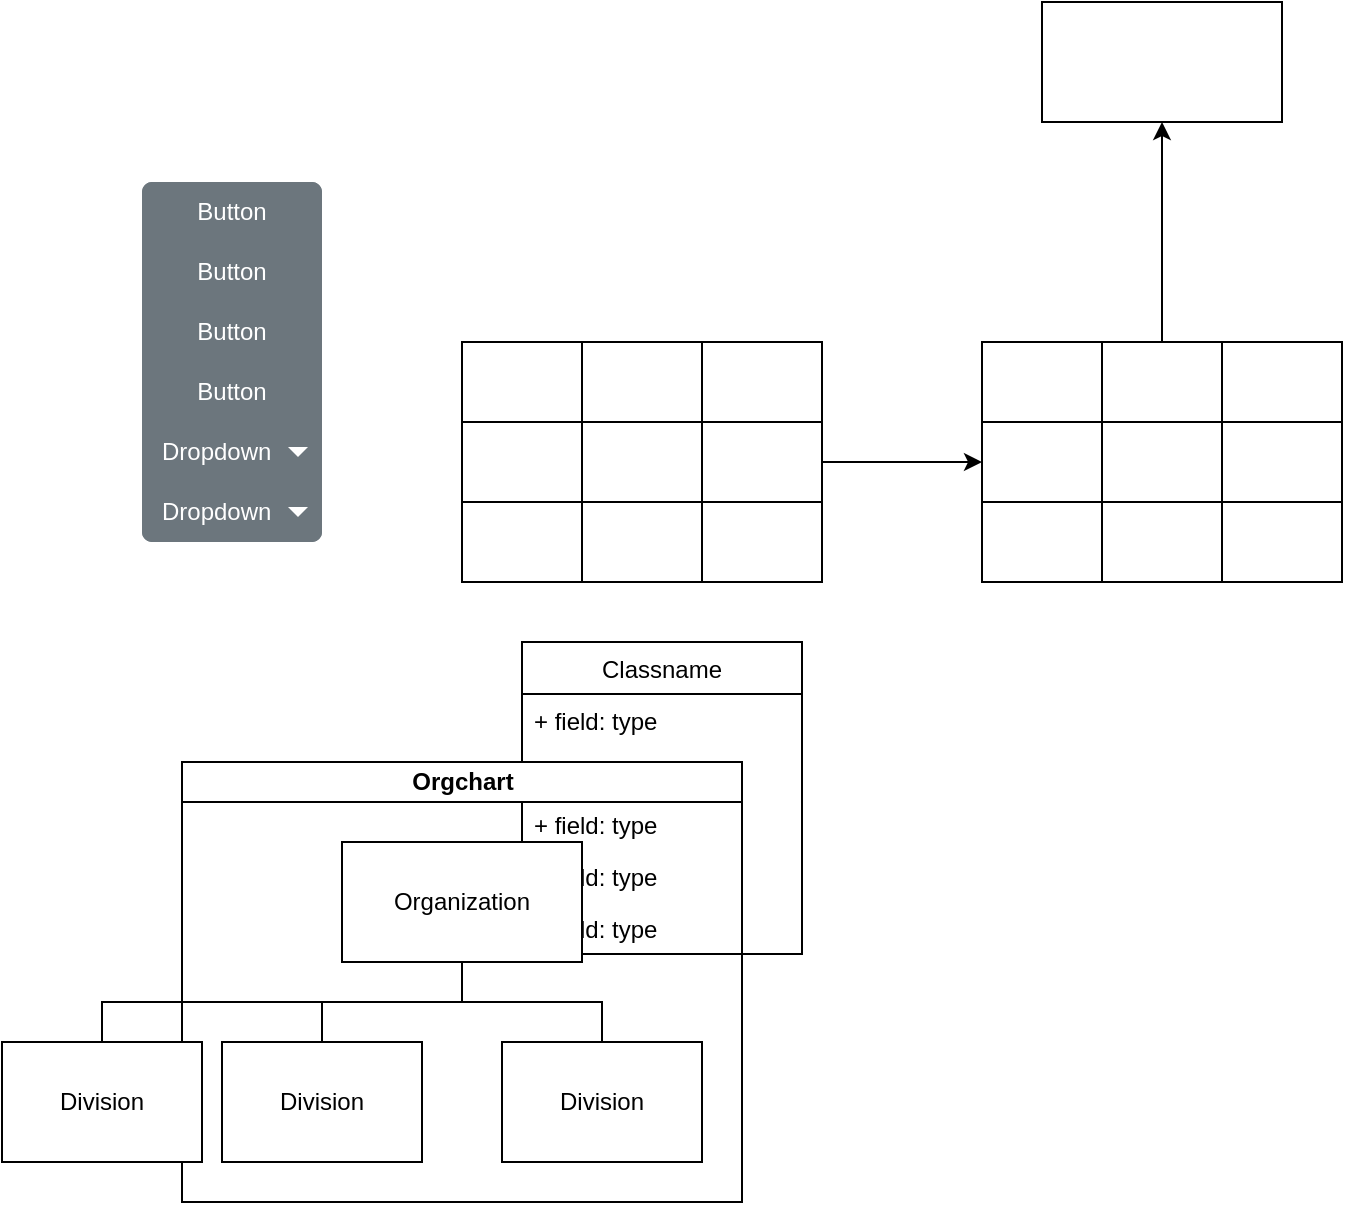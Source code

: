 <mxfile version="14.7.0" type="github">
  <diagram id="QlQiCgulRwSJ3KXztybW" name="Page-1">
    <mxGraphModel dx="1186" dy="812" grid="1" gridSize="10" guides="1" tooltips="1" connect="1" arrows="1" fold="1" page="1" pageScale="1" pageWidth="827" pageHeight="1169" math="0" shadow="0">
      <root>
        <mxCell id="0" />
        <mxCell id="1" parent="0" />
        <mxCell id="eE6skPsMXAr8hEC4n6lJ-1" value="Classname" style="swimlane;fontStyle=0;childLayout=stackLayout;horizontal=1;startSize=26;fillColor=none;horizontalStack=0;resizeParent=1;resizeParentMax=0;resizeLast=0;collapsible=1;marginBottom=0;" parent="1" vertex="1">
          <mxGeometry x="310" y="350" width="140" height="156" as="geometry">
            <mxRectangle x="310" y="350" width="90" height="26" as="alternateBounds" />
          </mxGeometry>
        </mxCell>
        <mxCell id="eE6skPsMXAr8hEC4n6lJ-2" value="+ field: type" style="text;strokeColor=none;fillColor=none;align=left;verticalAlign=top;spacingLeft=4;spacingRight=4;overflow=hidden;rotatable=0;points=[[0,0.5],[1,0.5]];portConstraint=eastwest;" parent="eE6skPsMXAr8hEC4n6lJ-1" vertex="1">
          <mxGeometry y="26" width="140" height="26" as="geometry" />
        </mxCell>
        <mxCell id="eE6skPsMXAr8hEC4n6lJ-3" value="+ field: type" style="text;strokeColor=none;fillColor=none;align=left;verticalAlign=top;spacingLeft=4;spacingRight=4;overflow=hidden;rotatable=0;points=[[0,0.5],[1,0.5]];portConstraint=eastwest;" parent="eE6skPsMXAr8hEC4n6lJ-1" vertex="1">
          <mxGeometry y="52" width="140" height="26" as="geometry" />
        </mxCell>
        <mxCell id="eE6skPsMXAr8hEC4n6lJ-5" value="+ field: type" style="text;strokeColor=none;fillColor=none;align=left;verticalAlign=top;spacingLeft=4;spacingRight=4;overflow=hidden;rotatable=0;points=[[0,0.5],[1,0.5]];portConstraint=eastwest;" parent="eE6skPsMXAr8hEC4n6lJ-1" vertex="1">
          <mxGeometry y="78" width="140" height="26" as="geometry" />
        </mxCell>
        <mxCell id="eE6skPsMXAr8hEC4n6lJ-6" value="+ field: type" style="text;strokeColor=none;fillColor=none;align=left;verticalAlign=top;spacingLeft=4;spacingRight=4;overflow=hidden;rotatable=0;points=[[0,0.5],[1,0.5]];portConstraint=eastwest;" parent="eE6skPsMXAr8hEC4n6lJ-1" vertex="1">
          <mxGeometry y="104" width="140" height="26" as="geometry" />
        </mxCell>
        <mxCell id="eE6skPsMXAr8hEC4n6lJ-4" value="+ field: type" style="text;strokeColor=none;fillColor=none;align=left;verticalAlign=top;spacingLeft=4;spacingRight=4;overflow=hidden;rotatable=0;points=[[0,0.5],[1,0.5]];portConstraint=eastwest;" parent="eE6skPsMXAr8hEC4n6lJ-1" vertex="1">
          <mxGeometry y="130" width="140" height="26" as="geometry" />
        </mxCell>
        <mxCell id="eE6skPsMXAr8hEC4n6lJ-7" value="Orgchart" style="swimlane;html=1;startSize=20;horizontal=1;containerType=tree;newEdgeStyle={&quot;edgeStyle&quot;:&quot;elbowEdgeStyle&quot;,&quot;startArrow&quot;:&quot;none&quot;,&quot;endArrow&quot;:&quot;none&quot;};" parent="1" vertex="1">
          <mxGeometry x="140" y="410" width="280" height="220" as="geometry" />
        </mxCell>
        <mxCell id="eE6skPsMXAr8hEC4n6lJ-8" value="" style="edgeStyle=elbowEdgeStyle;elbow=vertical;startArrow=none;endArrow=none;rounded=0;" parent="eE6skPsMXAr8hEC4n6lJ-7" source="eE6skPsMXAr8hEC4n6lJ-10" target="eE6skPsMXAr8hEC4n6lJ-11" edge="1">
          <mxGeometry relative="1" as="geometry" />
        </mxCell>
        <mxCell id="eE6skPsMXAr8hEC4n6lJ-9" value="" style="edgeStyle=elbowEdgeStyle;elbow=vertical;startArrow=none;endArrow=none;rounded=0;" parent="eE6skPsMXAr8hEC4n6lJ-7" source="eE6skPsMXAr8hEC4n6lJ-10" target="eE6skPsMXAr8hEC4n6lJ-12" edge="1">
          <mxGeometry relative="1" as="geometry" />
        </mxCell>
        <UserObject label="Organization" treeRoot="1" id="eE6skPsMXAr8hEC4n6lJ-10">
          <mxCell style="whiteSpace=wrap;html=1;align=center;treeFolding=1;treeMoving=1;newEdgeStyle={&quot;edgeStyle&quot;:&quot;elbowEdgeStyle&quot;,&quot;startArrow&quot;:&quot;none&quot;,&quot;endArrow&quot;:&quot;none&quot;};" parent="eE6skPsMXAr8hEC4n6lJ-7" vertex="1">
            <mxGeometry x="80" y="40" width="120" height="60" as="geometry" />
          </mxCell>
        </UserObject>
        <mxCell id="eE6skPsMXAr8hEC4n6lJ-11" value="Division" style="whiteSpace=wrap;html=1;align=center;verticalAlign=middle;treeFolding=1;treeMoving=1;newEdgeStyle={&quot;edgeStyle&quot;:&quot;elbowEdgeStyle&quot;,&quot;startArrow&quot;:&quot;none&quot;,&quot;endArrow&quot;:&quot;none&quot;};" parent="eE6skPsMXAr8hEC4n6lJ-7" vertex="1">
          <mxGeometry x="20" y="140" width="100" height="60" as="geometry" />
        </mxCell>
        <mxCell id="eE6skPsMXAr8hEC4n6lJ-12" value="Division" style="whiteSpace=wrap;html=1;align=center;verticalAlign=middle;treeFolding=1;treeMoving=1;newEdgeStyle={&quot;edgeStyle&quot;:&quot;elbowEdgeStyle&quot;,&quot;startArrow&quot;:&quot;none&quot;,&quot;endArrow&quot;:&quot;none&quot;};" parent="eE6skPsMXAr8hEC4n6lJ-7" vertex="1">
          <mxGeometry x="160" y="140" width="100" height="60" as="geometry" />
        </mxCell>
        <mxCell id="eE6skPsMXAr8hEC4n6lJ-13" value="" style="edgeStyle=elbowEdgeStyle;elbow=vertical;startArrow=none;endArrow=none;rounded=0;" parent="eE6skPsMXAr8hEC4n6lJ-7" source="eE6skPsMXAr8hEC4n6lJ-10" target="eE6skPsMXAr8hEC4n6lJ-14" edge="1">
          <mxGeometry relative="1" as="geometry">
            <mxPoint x="280" y="510" as="sourcePoint" />
          </mxGeometry>
        </mxCell>
        <mxCell id="eE6skPsMXAr8hEC4n6lJ-14" value="Division" style="whiteSpace=wrap;html=1;align=center;verticalAlign=middle;treeFolding=1;treeMoving=1;newEdgeStyle={&quot;edgeStyle&quot;:&quot;elbowEdgeStyle&quot;,&quot;startArrow&quot;:&quot;none&quot;,&quot;endArrow&quot;:&quot;none&quot;};" parent="eE6skPsMXAr8hEC4n6lJ-7" vertex="1">
          <mxGeometry x="-90" y="140" width="100" height="60" as="geometry" />
        </mxCell>
        <mxCell id="eE6skPsMXAr8hEC4n6lJ-41" value="" style="edgeStyle=orthogonalEdgeStyle;rounded=0;orthogonalLoop=1;jettySize=auto;html=1;" parent="1" source="eE6skPsMXAr8hEC4n6lJ-15" target="eE6skPsMXAr8hEC4n6lJ-28" edge="1">
          <mxGeometry relative="1" as="geometry" />
        </mxCell>
        <mxCell id="eE6skPsMXAr8hEC4n6lJ-15" value="" style="shape=table;html=1;whiteSpace=wrap;startSize=0;container=1;collapsible=0;childLayout=tableLayout;" parent="1" vertex="1">
          <mxGeometry x="280" y="200" width="180" height="120" as="geometry" />
        </mxCell>
        <mxCell id="eE6skPsMXAr8hEC4n6lJ-16" value="" style="shape=partialRectangle;html=1;whiteSpace=wrap;collapsible=0;dropTarget=0;pointerEvents=0;fillColor=none;top=0;left=0;bottom=0;right=0;points=[[0,0.5],[1,0.5]];portConstraint=eastwest;" parent="eE6skPsMXAr8hEC4n6lJ-15" vertex="1">
          <mxGeometry width="180" height="40" as="geometry" />
        </mxCell>
        <mxCell id="eE6skPsMXAr8hEC4n6lJ-17" value="" style="shape=partialRectangle;html=1;whiteSpace=wrap;connectable=0;fillColor=none;top=0;left=0;bottom=0;right=0;overflow=hidden;" parent="eE6skPsMXAr8hEC4n6lJ-16" vertex="1">
          <mxGeometry width="60" height="40" as="geometry" />
        </mxCell>
        <mxCell id="eE6skPsMXAr8hEC4n6lJ-18" value="" style="shape=partialRectangle;html=1;whiteSpace=wrap;connectable=0;fillColor=none;top=0;left=0;bottom=0;right=0;overflow=hidden;" parent="eE6skPsMXAr8hEC4n6lJ-16" vertex="1">
          <mxGeometry x="60" width="60" height="40" as="geometry" />
        </mxCell>
        <mxCell id="eE6skPsMXAr8hEC4n6lJ-19" value="" style="shape=partialRectangle;html=1;whiteSpace=wrap;connectable=0;fillColor=none;top=0;left=0;bottom=0;right=0;overflow=hidden;" parent="eE6skPsMXAr8hEC4n6lJ-16" vertex="1">
          <mxGeometry x="120" width="60" height="40" as="geometry" />
        </mxCell>
        <mxCell id="eE6skPsMXAr8hEC4n6lJ-20" value="" style="shape=partialRectangle;html=1;whiteSpace=wrap;collapsible=0;dropTarget=0;pointerEvents=0;fillColor=none;top=0;left=0;bottom=0;right=0;points=[[0,0.5],[1,0.5]];portConstraint=eastwest;" parent="eE6skPsMXAr8hEC4n6lJ-15" vertex="1">
          <mxGeometry y="40" width="180" height="40" as="geometry" />
        </mxCell>
        <mxCell id="eE6skPsMXAr8hEC4n6lJ-21" value="" style="shape=partialRectangle;html=1;whiteSpace=wrap;connectable=0;fillColor=none;top=0;left=0;bottom=0;right=0;overflow=hidden;" parent="eE6skPsMXAr8hEC4n6lJ-20" vertex="1">
          <mxGeometry width="60" height="40" as="geometry" />
        </mxCell>
        <mxCell id="eE6skPsMXAr8hEC4n6lJ-22" value="" style="shape=partialRectangle;html=1;whiteSpace=wrap;connectable=0;fillColor=none;top=0;left=0;bottom=0;right=0;overflow=hidden;" parent="eE6skPsMXAr8hEC4n6lJ-20" vertex="1">
          <mxGeometry x="60" width="60" height="40" as="geometry" />
        </mxCell>
        <mxCell id="eE6skPsMXAr8hEC4n6lJ-23" value="" style="shape=partialRectangle;html=1;whiteSpace=wrap;connectable=0;fillColor=none;top=0;left=0;bottom=0;right=0;overflow=hidden;" parent="eE6skPsMXAr8hEC4n6lJ-20" vertex="1">
          <mxGeometry x="120" width="60" height="40" as="geometry" />
        </mxCell>
        <mxCell id="eE6skPsMXAr8hEC4n6lJ-24" value="" style="shape=partialRectangle;html=1;whiteSpace=wrap;collapsible=0;dropTarget=0;pointerEvents=0;fillColor=none;top=0;left=0;bottom=0;right=0;points=[[0,0.5],[1,0.5]];portConstraint=eastwest;" parent="eE6skPsMXAr8hEC4n6lJ-15" vertex="1">
          <mxGeometry y="80" width="180" height="40" as="geometry" />
        </mxCell>
        <mxCell id="eE6skPsMXAr8hEC4n6lJ-25" value="" style="shape=partialRectangle;html=1;whiteSpace=wrap;connectable=0;fillColor=none;top=0;left=0;bottom=0;right=0;overflow=hidden;" parent="eE6skPsMXAr8hEC4n6lJ-24" vertex="1">
          <mxGeometry width="60" height="40" as="geometry" />
        </mxCell>
        <mxCell id="eE6skPsMXAr8hEC4n6lJ-26" value="" style="shape=partialRectangle;html=1;whiteSpace=wrap;connectable=0;fillColor=none;top=0;left=0;bottom=0;right=0;overflow=hidden;" parent="eE6skPsMXAr8hEC4n6lJ-24" vertex="1">
          <mxGeometry x="60" width="60" height="40" as="geometry" />
        </mxCell>
        <mxCell id="eE6skPsMXAr8hEC4n6lJ-27" value="" style="shape=partialRectangle;html=1;whiteSpace=wrap;connectable=0;fillColor=none;top=0;left=0;bottom=0;right=0;overflow=hidden;" parent="eE6skPsMXAr8hEC4n6lJ-24" vertex="1">
          <mxGeometry x="120" width="60" height="40" as="geometry" />
        </mxCell>
        <mxCell id="eE6skPsMXAr8hEC4n6lJ-43" value="" style="edgeStyle=orthogonalEdgeStyle;rounded=0;orthogonalLoop=1;jettySize=auto;html=1;" parent="1" source="eE6skPsMXAr8hEC4n6lJ-28" target="eE6skPsMXAr8hEC4n6lJ-42" edge="1">
          <mxGeometry relative="1" as="geometry" />
        </mxCell>
        <mxCell id="eE6skPsMXAr8hEC4n6lJ-28" value="" style="shape=table;html=1;whiteSpace=wrap;startSize=0;container=1;collapsible=0;childLayout=tableLayout;" parent="1" vertex="1">
          <mxGeometry x="540" y="200" width="180" height="120" as="geometry" />
        </mxCell>
        <mxCell id="eE6skPsMXAr8hEC4n6lJ-29" value="" style="shape=partialRectangle;html=1;whiteSpace=wrap;collapsible=0;dropTarget=0;pointerEvents=0;fillColor=none;top=0;left=0;bottom=0;right=0;points=[[0,0.5],[1,0.5]];portConstraint=eastwest;" parent="eE6skPsMXAr8hEC4n6lJ-28" vertex="1">
          <mxGeometry width="180" height="40" as="geometry" />
        </mxCell>
        <mxCell id="eE6skPsMXAr8hEC4n6lJ-30" value="" style="shape=partialRectangle;html=1;whiteSpace=wrap;connectable=0;fillColor=none;top=0;left=0;bottom=0;right=0;overflow=hidden;" parent="eE6skPsMXAr8hEC4n6lJ-29" vertex="1">
          <mxGeometry width="60" height="40" as="geometry" />
        </mxCell>
        <mxCell id="eE6skPsMXAr8hEC4n6lJ-31" value="" style="shape=partialRectangle;html=1;whiteSpace=wrap;connectable=0;fillColor=none;top=0;left=0;bottom=0;right=0;overflow=hidden;" parent="eE6skPsMXAr8hEC4n6lJ-29" vertex="1">
          <mxGeometry x="60" width="60" height="40" as="geometry" />
        </mxCell>
        <mxCell id="eE6skPsMXAr8hEC4n6lJ-32" value="" style="shape=partialRectangle;html=1;whiteSpace=wrap;connectable=0;fillColor=none;top=0;left=0;bottom=0;right=0;overflow=hidden;" parent="eE6skPsMXAr8hEC4n6lJ-29" vertex="1">
          <mxGeometry x="120" width="60" height="40" as="geometry" />
        </mxCell>
        <mxCell id="eE6skPsMXAr8hEC4n6lJ-33" value="" style="shape=partialRectangle;html=1;whiteSpace=wrap;collapsible=0;dropTarget=0;pointerEvents=0;fillColor=none;top=0;left=0;bottom=0;right=0;points=[[0,0.5],[1,0.5]];portConstraint=eastwest;" parent="eE6skPsMXAr8hEC4n6lJ-28" vertex="1">
          <mxGeometry y="40" width="180" height="40" as="geometry" />
        </mxCell>
        <mxCell id="eE6skPsMXAr8hEC4n6lJ-34" value="" style="shape=partialRectangle;html=1;whiteSpace=wrap;connectable=0;fillColor=none;top=0;left=0;bottom=0;right=0;overflow=hidden;" parent="eE6skPsMXAr8hEC4n6lJ-33" vertex="1">
          <mxGeometry width="60" height="40" as="geometry" />
        </mxCell>
        <mxCell id="eE6skPsMXAr8hEC4n6lJ-35" value="" style="shape=partialRectangle;html=1;whiteSpace=wrap;connectable=0;fillColor=none;top=0;left=0;bottom=0;right=0;overflow=hidden;" parent="eE6skPsMXAr8hEC4n6lJ-33" vertex="1">
          <mxGeometry x="60" width="60" height="40" as="geometry" />
        </mxCell>
        <mxCell id="eE6skPsMXAr8hEC4n6lJ-36" value="" style="shape=partialRectangle;html=1;whiteSpace=wrap;connectable=0;fillColor=none;top=0;left=0;bottom=0;right=0;overflow=hidden;" parent="eE6skPsMXAr8hEC4n6lJ-33" vertex="1">
          <mxGeometry x="120" width="60" height="40" as="geometry" />
        </mxCell>
        <mxCell id="eE6skPsMXAr8hEC4n6lJ-37" value="" style="shape=partialRectangle;html=1;whiteSpace=wrap;collapsible=0;dropTarget=0;pointerEvents=0;fillColor=none;top=0;left=0;bottom=0;right=0;points=[[0,0.5],[1,0.5]];portConstraint=eastwest;" parent="eE6skPsMXAr8hEC4n6lJ-28" vertex="1">
          <mxGeometry y="80" width="180" height="40" as="geometry" />
        </mxCell>
        <mxCell id="eE6skPsMXAr8hEC4n6lJ-38" value="" style="shape=partialRectangle;html=1;whiteSpace=wrap;connectable=0;fillColor=none;top=0;left=0;bottom=0;right=0;overflow=hidden;" parent="eE6skPsMXAr8hEC4n6lJ-37" vertex="1">
          <mxGeometry width="60" height="40" as="geometry" />
        </mxCell>
        <mxCell id="eE6skPsMXAr8hEC4n6lJ-39" value="" style="shape=partialRectangle;html=1;whiteSpace=wrap;connectable=0;fillColor=none;top=0;left=0;bottom=0;right=0;overflow=hidden;" parent="eE6skPsMXAr8hEC4n6lJ-37" vertex="1">
          <mxGeometry x="60" width="60" height="40" as="geometry" />
        </mxCell>
        <mxCell id="eE6skPsMXAr8hEC4n6lJ-40" value="" style="shape=partialRectangle;html=1;whiteSpace=wrap;connectable=0;fillColor=none;top=0;left=0;bottom=0;right=0;overflow=hidden;" parent="eE6skPsMXAr8hEC4n6lJ-37" vertex="1">
          <mxGeometry x="120" width="60" height="40" as="geometry" />
        </mxCell>
        <mxCell id="eE6skPsMXAr8hEC4n6lJ-42" value="" style="whiteSpace=wrap;html=1;startSize=0;" parent="1" vertex="1">
          <mxGeometry x="570" y="30" width="120" height="60" as="geometry" />
        </mxCell>
        <mxCell id="jREKj6CXgV5tbpP-woXQ-1" value="" style="html=1;shadow=0;dashed=0;shape=mxgraph.bootstrap.rrect;rSize=5;strokeColor=none;html=1;whiteSpace=wrap;fillColor=#6C767D;fontColor=#ffffff;" vertex="1" parent="1">
          <mxGeometry x="120" y="120" width="90" height="180" as="geometry" />
        </mxCell>
        <mxCell id="jREKj6CXgV5tbpP-woXQ-2" value="Button" style="strokeColor=inherit;fillColor=inherit;gradientColor=inherit;fontColor=inherit;html=1;shadow=0;dashed=0;shape=mxgraph.bootstrap.topButton;rSize=5;perimeter=none;whiteSpace=wrap;resizeWidth=1;" vertex="1" parent="jREKj6CXgV5tbpP-woXQ-1">
          <mxGeometry width="90" height="30" relative="1" as="geometry" />
        </mxCell>
        <mxCell id="jREKj6CXgV5tbpP-woXQ-3" value="Button" style="strokeColor=inherit;fillColor=inherit;gradientColor=inherit;fontColor=inherit;html=1;shadow=0;dashed=0;perimeter=none;whiteSpace=wrap;resizeWidth=1;" vertex="1" parent="jREKj6CXgV5tbpP-woXQ-1">
          <mxGeometry width="90" height="30" relative="1" as="geometry">
            <mxPoint y="30" as="offset" />
          </mxGeometry>
        </mxCell>
        <mxCell id="jREKj6CXgV5tbpP-woXQ-4" value="Button" style="strokeColor=inherit;fillColor=inherit;gradientColor=inherit;fontColor=inherit;html=1;shadow=0;dashed=0;perimeter=none;whiteSpace=wrap;resizeWidth=1;" vertex="1" parent="jREKj6CXgV5tbpP-woXQ-1">
          <mxGeometry width="90" height="30" relative="1" as="geometry">
            <mxPoint y="60" as="offset" />
          </mxGeometry>
        </mxCell>
        <mxCell id="jREKj6CXgV5tbpP-woXQ-5" value="Button" style="strokeColor=inherit;fillColor=inherit;gradientColor=inherit;fontColor=inherit;html=1;shadow=0;dashed=0;perimeter=none;whiteSpace=wrap;resizeWidth=1;" vertex="1" parent="jREKj6CXgV5tbpP-woXQ-1">
          <mxGeometry width="90" height="30" relative="1" as="geometry">
            <mxPoint y="90" as="offset" />
          </mxGeometry>
        </mxCell>
        <mxCell id="jREKj6CXgV5tbpP-woXQ-6" value="Dropdown" style="strokeColor=inherit;fillColor=inherit;gradientColor=inherit;fontColor=inherit;html=1;shadow=0;dashed=0;perimeter=none;whiteSpace=wrap;resizeWidth=1;align=left;spacing=10;" vertex="1" parent="jREKj6CXgV5tbpP-woXQ-1">
          <mxGeometry width="90" height="30" relative="1" as="geometry">
            <mxPoint y="120" as="offset" />
          </mxGeometry>
        </mxCell>
        <mxCell id="jREKj6CXgV5tbpP-woXQ-7" value="" style="shape=triangle;direction=south;fillColor=#ffffff;strokeColor=none;perimeter=none;" vertex="1" parent="jREKj6CXgV5tbpP-woXQ-6">
          <mxGeometry x="1" y="0.5" width="10" height="5" relative="1" as="geometry">
            <mxPoint x="-17" y="-2.5" as="offset" />
          </mxGeometry>
        </mxCell>
        <mxCell id="jREKj6CXgV5tbpP-woXQ-8" value="Dropdown" style="strokeColor=inherit;fillColor=inherit;gradientColor=inherit;fontColor=inherit;html=1;shadow=0;dashed=0;shape=mxgraph.bootstrap.bottomButton;rSize=5;perimeter=none;whiteSpace=wrap;resizeWidth=1;resizeHeight=0;align=left;spacing=10;" vertex="1" parent="jREKj6CXgV5tbpP-woXQ-1">
          <mxGeometry y="1" width="90" height="30" relative="1" as="geometry">
            <mxPoint y="-30" as="offset" />
          </mxGeometry>
        </mxCell>
        <mxCell id="jREKj6CXgV5tbpP-woXQ-9" value="" style="shape=triangle;direction=south;fillColor=#ffffff;strokeColor=none;perimeter=none;" vertex="1" parent="jREKj6CXgV5tbpP-woXQ-8">
          <mxGeometry x="1" y="0.5" width="10" height="5" relative="1" as="geometry">
            <mxPoint x="-17" y="-2.5" as="offset" />
          </mxGeometry>
        </mxCell>
      </root>
    </mxGraphModel>
  </diagram>
</mxfile>
